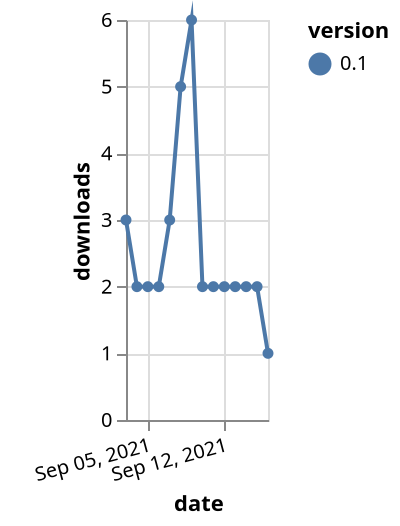 {"$schema": "https://vega.github.io/schema/vega-lite/v5.json", "description": "A simple bar chart with embedded data.", "data": {"values": [{"date": "2021-09-03", "total": 2667, "delta": 3, "version": "0.1"}, {"date": "2021-09-04", "total": 2669, "delta": 2, "version": "0.1"}, {"date": "2021-09-05", "total": 2671, "delta": 2, "version": "0.1"}, {"date": "2021-09-06", "total": 2673, "delta": 2, "version": "0.1"}, {"date": "2021-09-07", "total": 2676, "delta": 3, "version": "0.1"}, {"date": "2021-09-08", "total": 2681, "delta": 5, "version": "0.1"}, {"date": "2021-09-09", "total": 2687, "delta": 6, "version": "0.1"}, {"date": "2021-09-10", "total": 2689, "delta": 2, "version": "0.1"}, {"date": "2021-09-11", "total": 2691, "delta": 2, "version": "0.1"}, {"date": "2021-09-12", "total": 2693, "delta": 2, "version": "0.1"}, {"date": "2021-09-13", "total": 2695, "delta": 2, "version": "0.1"}, {"date": "2021-09-14", "total": 2697, "delta": 2, "version": "0.1"}, {"date": "2021-09-15", "total": 2699, "delta": 2, "version": "0.1"}, {"date": "2021-09-16", "total": 2700, "delta": 1, "version": "0.1"}]}, "width": "container", "mark": {"type": "line", "point": {"filled": true}}, "encoding": {"x": {"field": "date", "type": "temporal", "timeUnit": "yearmonthdate", "title": "date", "axis": {"labelAngle": -15}}, "y": {"field": "delta", "type": "quantitative", "title": "downloads"}, "color": {"field": "version", "type": "nominal"}, "tooltip": {"field": "delta"}}}